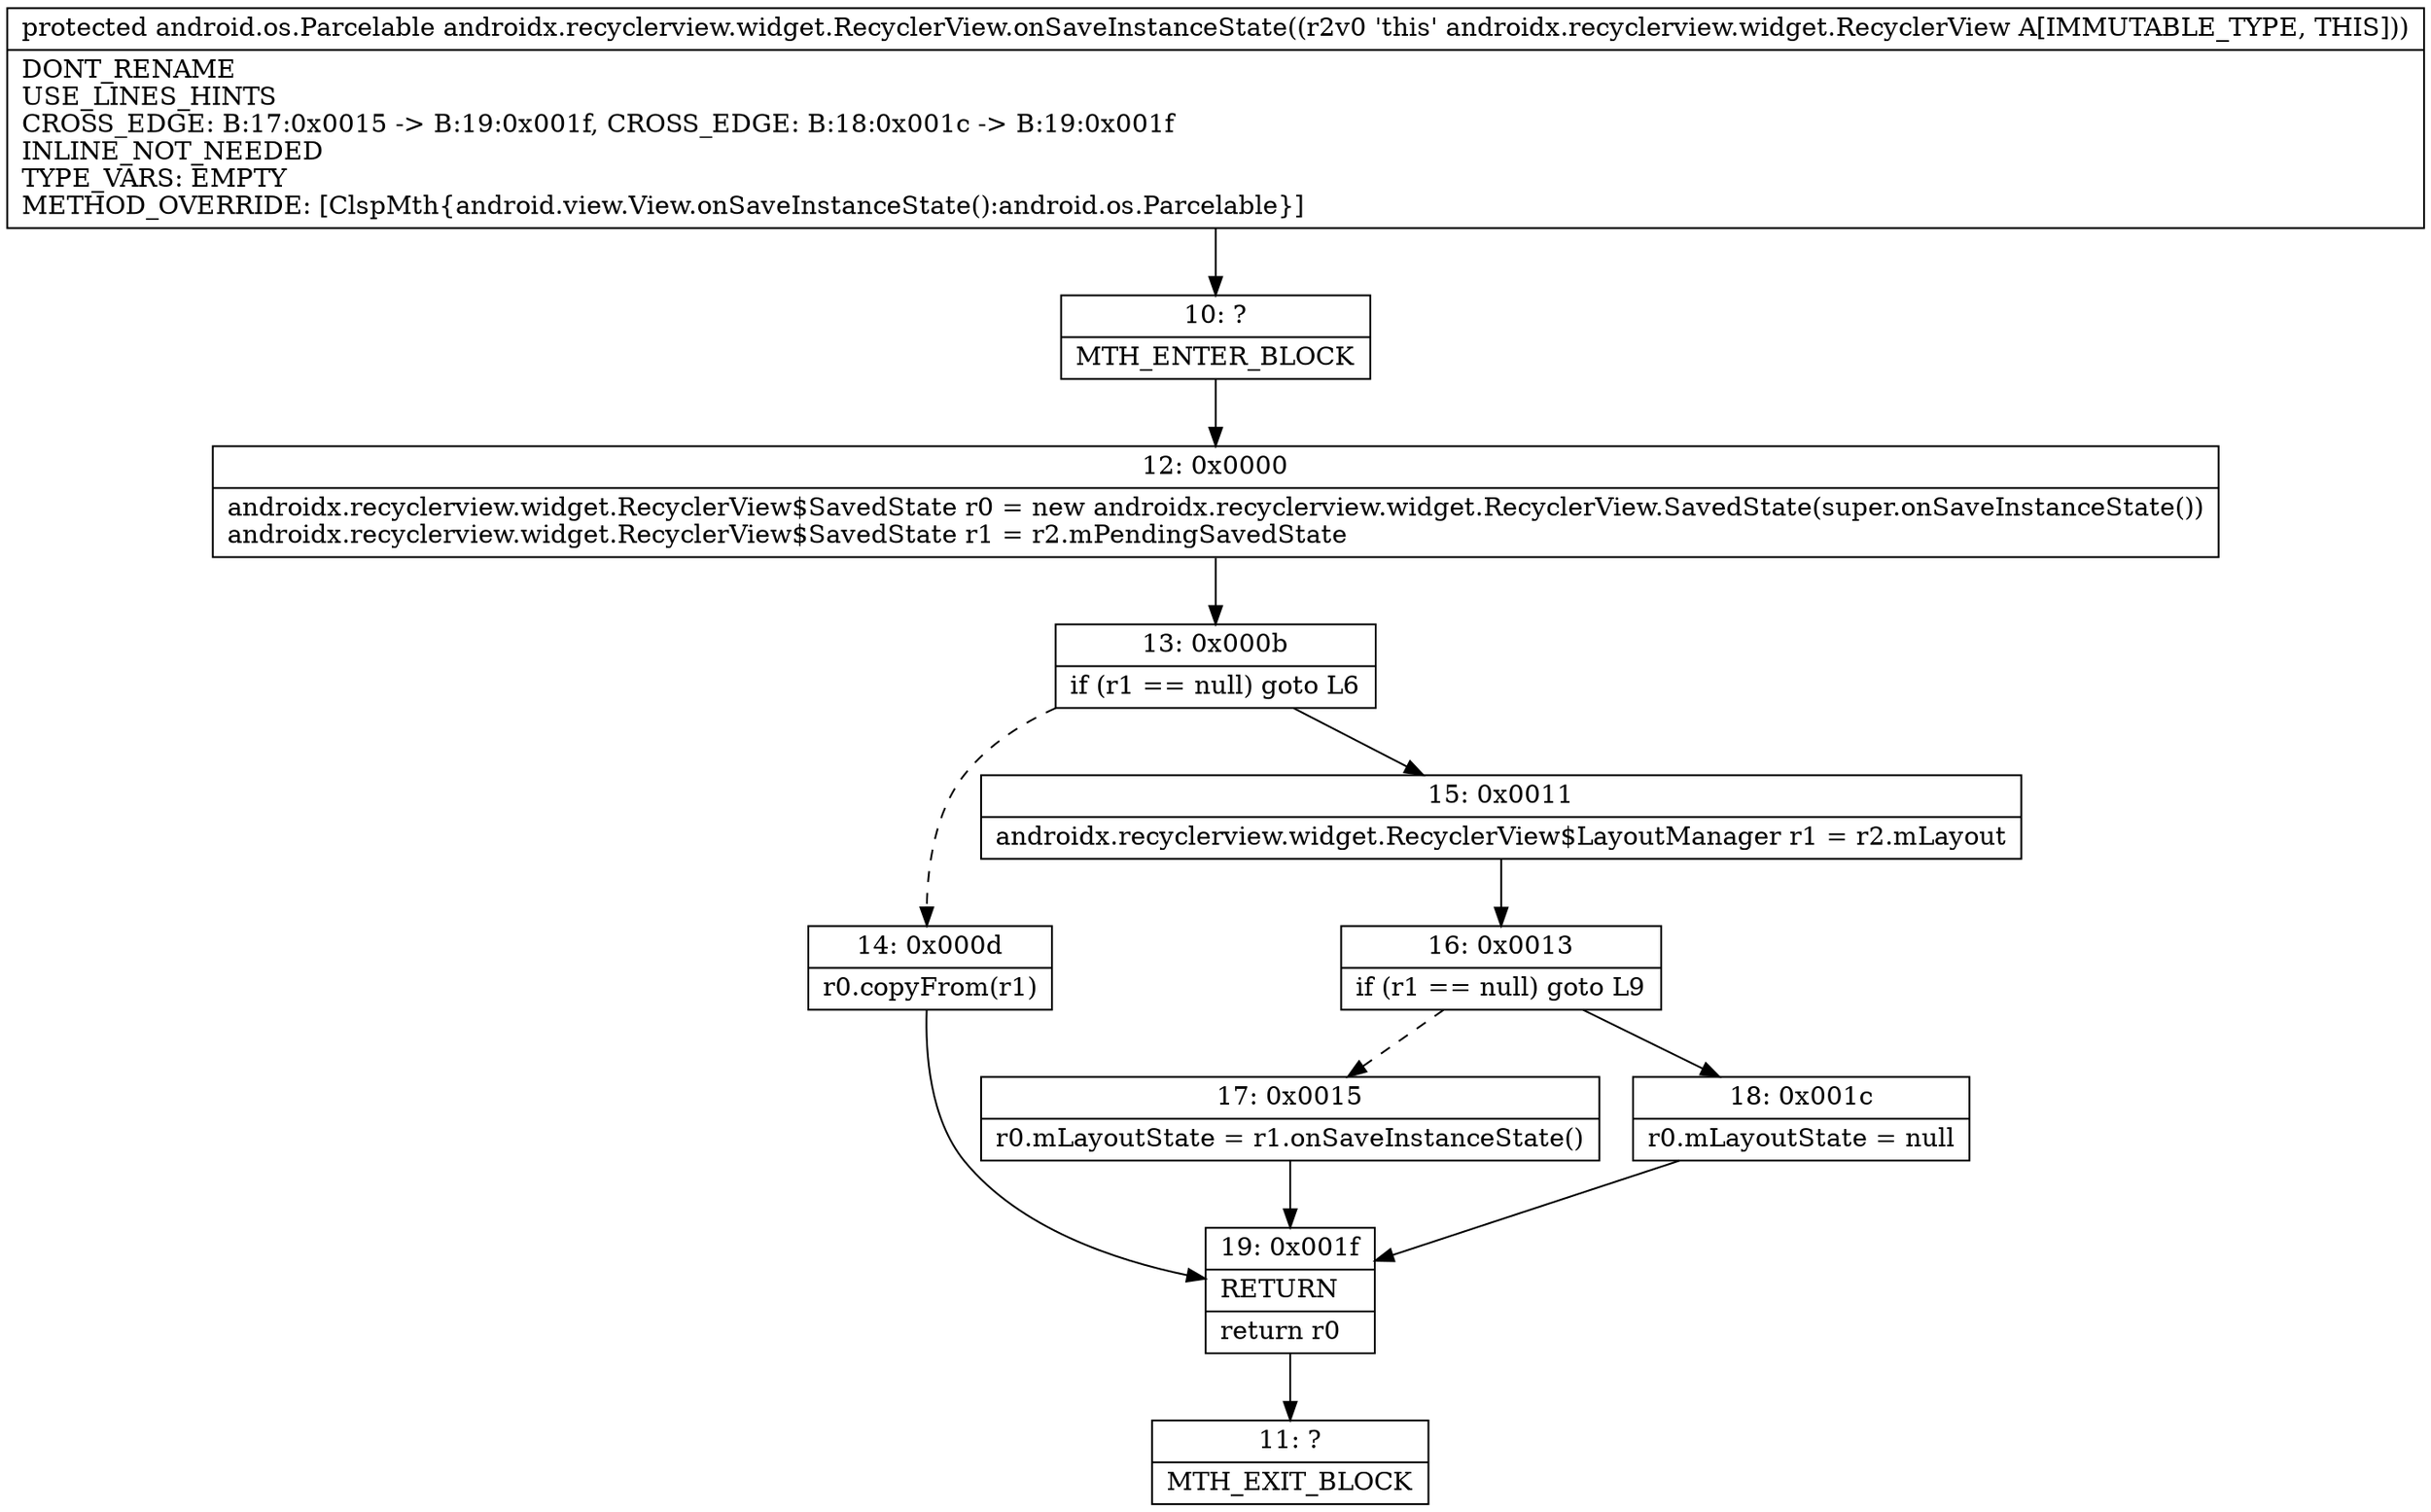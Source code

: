 digraph "CFG forandroidx.recyclerview.widget.RecyclerView.onSaveInstanceState()Landroid\/os\/Parcelable;" {
Node_10 [shape=record,label="{10\:\ ?|MTH_ENTER_BLOCK\l}"];
Node_12 [shape=record,label="{12\:\ 0x0000|androidx.recyclerview.widget.RecyclerView$SavedState r0 = new androidx.recyclerview.widget.RecyclerView.SavedState(super.onSaveInstanceState())\landroidx.recyclerview.widget.RecyclerView$SavedState r1 = r2.mPendingSavedState\l}"];
Node_13 [shape=record,label="{13\:\ 0x000b|if (r1 == null) goto L6\l}"];
Node_14 [shape=record,label="{14\:\ 0x000d|r0.copyFrom(r1)\l}"];
Node_19 [shape=record,label="{19\:\ 0x001f|RETURN\l|return r0\l}"];
Node_11 [shape=record,label="{11\:\ ?|MTH_EXIT_BLOCK\l}"];
Node_15 [shape=record,label="{15\:\ 0x0011|androidx.recyclerview.widget.RecyclerView$LayoutManager r1 = r2.mLayout\l}"];
Node_16 [shape=record,label="{16\:\ 0x0013|if (r1 == null) goto L9\l}"];
Node_17 [shape=record,label="{17\:\ 0x0015|r0.mLayoutState = r1.onSaveInstanceState()\l}"];
Node_18 [shape=record,label="{18\:\ 0x001c|r0.mLayoutState = null\l}"];
MethodNode[shape=record,label="{protected android.os.Parcelable androidx.recyclerview.widget.RecyclerView.onSaveInstanceState((r2v0 'this' androidx.recyclerview.widget.RecyclerView A[IMMUTABLE_TYPE, THIS]))  | DONT_RENAME\lUSE_LINES_HINTS\lCROSS_EDGE: B:17:0x0015 \-\> B:19:0x001f, CROSS_EDGE: B:18:0x001c \-\> B:19:0x001f\lINLINE_NOT_NEEDED\lTYPE_VARS: EMPTY\lMETHOD_OVERRIDE: [ClspMth\{android.view.View.onSaveInstanceState():android.os.Parcelable\}]\l}"];
MethodNode -> Node_10;Node_10 -> Node_12;
Node_12 -> Node_13;
Node_13 -> Node_14[style=dashed];
Node_13 -> Node_15;
Node_14 -> Node_19;
Node_19 -> Node_11;
Node_15 -> Node_16;
Node_16 -> Node_17[style=dashed];
Node_16 -> Node_18;
Node_17 -> Node_19;
Node_18 -> Node_19;
}

